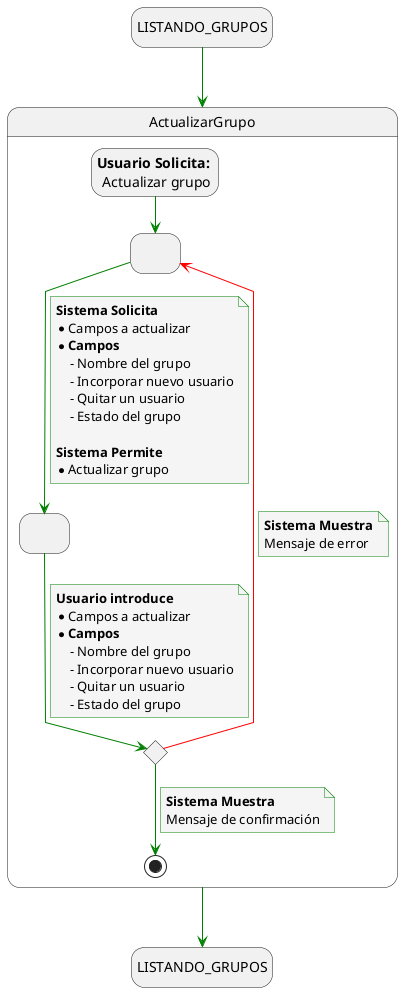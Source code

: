 @startuml actualizar_grupo

skinparam {
  NoteBackgroundColor #whiteSmoke
  ArrowColor #green
  NoteBorderColor #green
  linetype polyline
}

hide empty description

state startState as "LISTANDO_GRUPOS"
state endState as "LISTANDO_GRUPOS"

startState --> ActualizarGrupo

ActualizarGrupo --> endState

state ActualizarGrupo {
    state solicitudFiltros as " "
    state envioFiltros as " "
    state revisionFiltrosEnviados <<choice>>
    state usuarioSolicita as "<b>Usuario Solicita:</b> \n Actualizar grupo"

    usuarioSolicita --> solicitudFiltros
    solicitudFiltros --> envioFiltros
    note on link
        <b>Sistema Solicita</b>
        * Campos a actualizar
        * <b>Campos</b>
            - Nombre del grupo
            - Incorporar nuevo usuario
            - Quitar un usuario
            - Estado del grupo

        <b>Sistema Permite</b>
        * Actualizar grupo
    end note

    envioFiltros --> revisionFiltrosEnviados
    note on link
        <b>Usuario introduce</b>
        * Campos a actualizar
        * <b>Campos</b>
            - Nombre del grupo
            - Incorporar nuevo usuario
            - Quitar un usuario
            - Estado del grupo
    end note

    revisionFiltrosEnviados -[#red]-> solicitudFiltros

    note on link
        <b>Sistema Muestra</b>
        Mensaje de error
    end note

    revisionFiltrosEnviados --> [*]
    note on link
        <b>Sistema Muestra</b>
        Mensaje de confirmación
    end note
}

@enduml